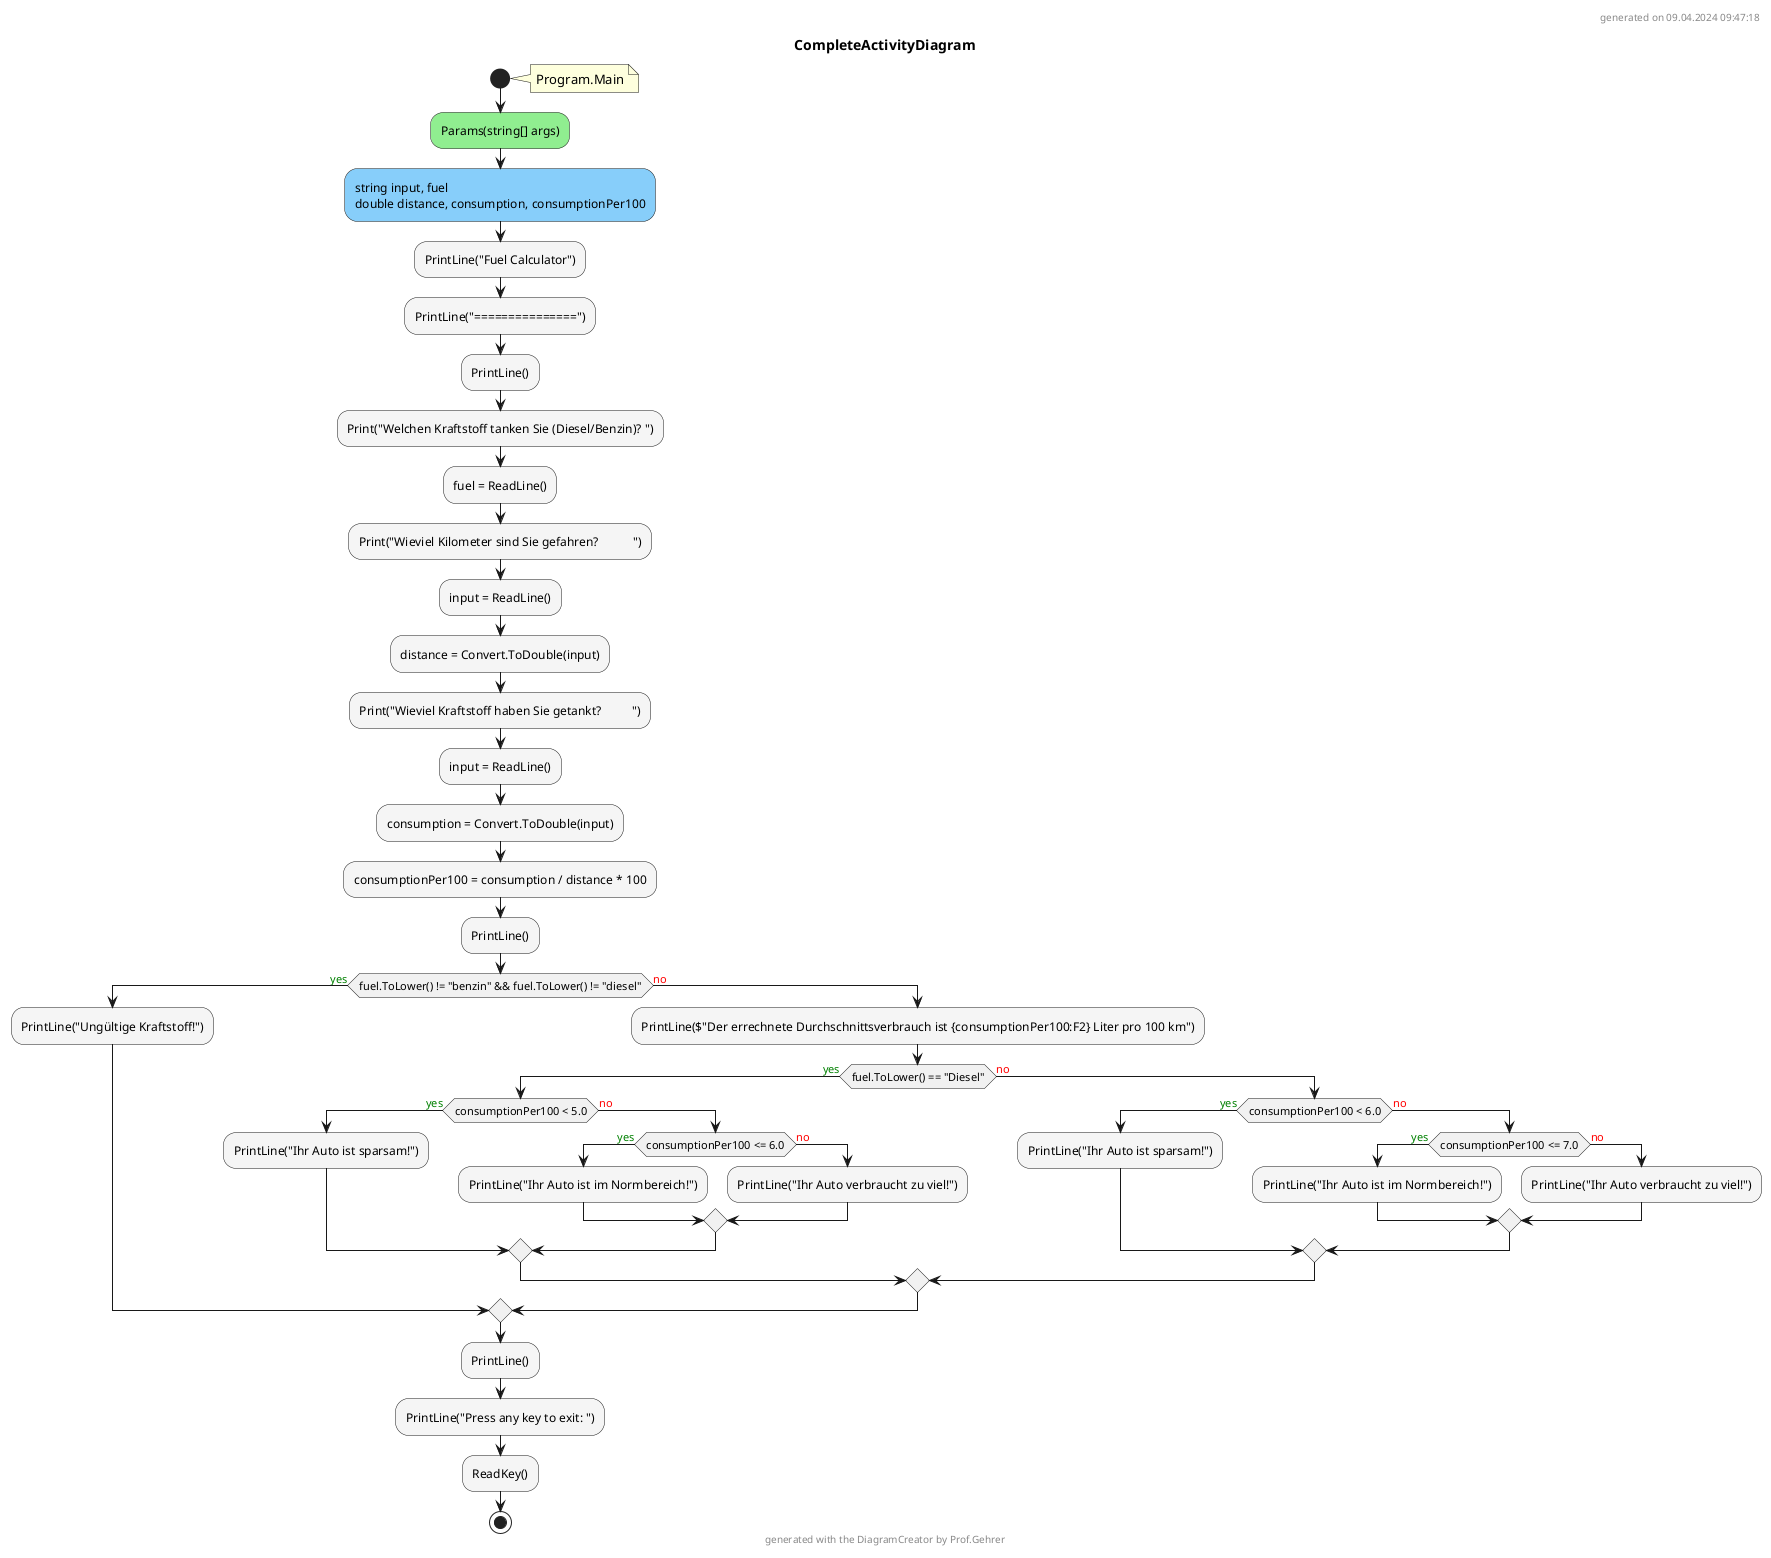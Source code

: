 @startuml CompleteActivityDiagram
header
generated on 09.04.2024 09:47:18
end header
title CompleteActivityDiagram
start
note right:  Program.Main
#LightGreen:Params(string[] args);
#LightSkyBlue:string input, fuel\ndouble distance, consumption, consumptionPer100;
#WhiteSmoke:PrintLine("Fuel Calculator");
#WhiteSmoke:PrintLine("===============");
#WhiteSmoke:PrintLine();
#WhiteSmoke:Print("Welchen Kraftstoff tanken Sie (Diesel/Benzin)? ");
#WhiteSmoke:fuel = ReadLine();
#WhiteSmoke:Print("Wieviel Kilometer sind Sie gefahren?           ");
#WhiteSmoke:input = ReadLine();
#WhiteSmoke:distance = Convert.ToDouble(input);
#WhiteSmoke:Print("Wieviel Kraftstoff haben Sie getankt?          ");
#WhiteSmoke:input = ReadLine();
#WhiteSmoke:consumption = Convert.ToDouble(input);
#WhiteSmoke:consumptionPer100 = consumption / distance * 100;
#WhiteSmoke:PrintLine();
if (fuel.ToLower() != "benzin" && fuel.ToLower() != "diesel") then (<color:green>yes)
        #WhiteSmoke:PrintLine("Ungültige Kraftstoff!");
    else (<color:red>no)
            #WhiteSmoke:PrintLine($"Der errechnete Durchschnittsverbrauch ist {consumptionPer100:F2} Liter pro 100 km");
            if (fuel.ToLower() == "Diesel") then (<color:green>yes)
                    if (consumptionPer100 < 5.0) then (<color:green>yes)
                            #WhiteSmoke:PrintLine("Ihr Auto ist sparsam!");
                        else (<color:red>no)
                            if (consumptionPer100 <= 6.0) then (<color:green>yes)
                                    #WhiteSmoke:PrintLine("Ihr Auto ist im Normbereich!");
                                else (<color:red>no)
                                        #WhiteSmoke:PrintLine("Ihr Auto verbraucht zu viel!");
                            endif
                    endif
                else (<color:red>no)
                        if (consumptionPer100 < 6.0) then (<color:green>yes)
                                #WhiteSmoke:PrintLine("Ihr Auto ist sparsam!");
                            else (<color:red>no)
                                if (consumptionPer100 <= 7.0) then (<color:green>yes)
                                        #WhiteSmoke:PrintLine("Ihr Auto ist im Normbereich!");
                                    else (<color:red>no)
                                            #WhiteSmoke:PrintLine("Ihr Auto verbraucht zu viel!");
                                endif
                        endif
            endif
endif
#WhiteSmoke:PrintLine();
#WhiteSmoke:PrintLine("Press any key to exit: ");
#WhiteSmoke:ReadKey();
stop
footer
generated with the DiagramCreator by Prof.Gehrer
end footer
@enduml
